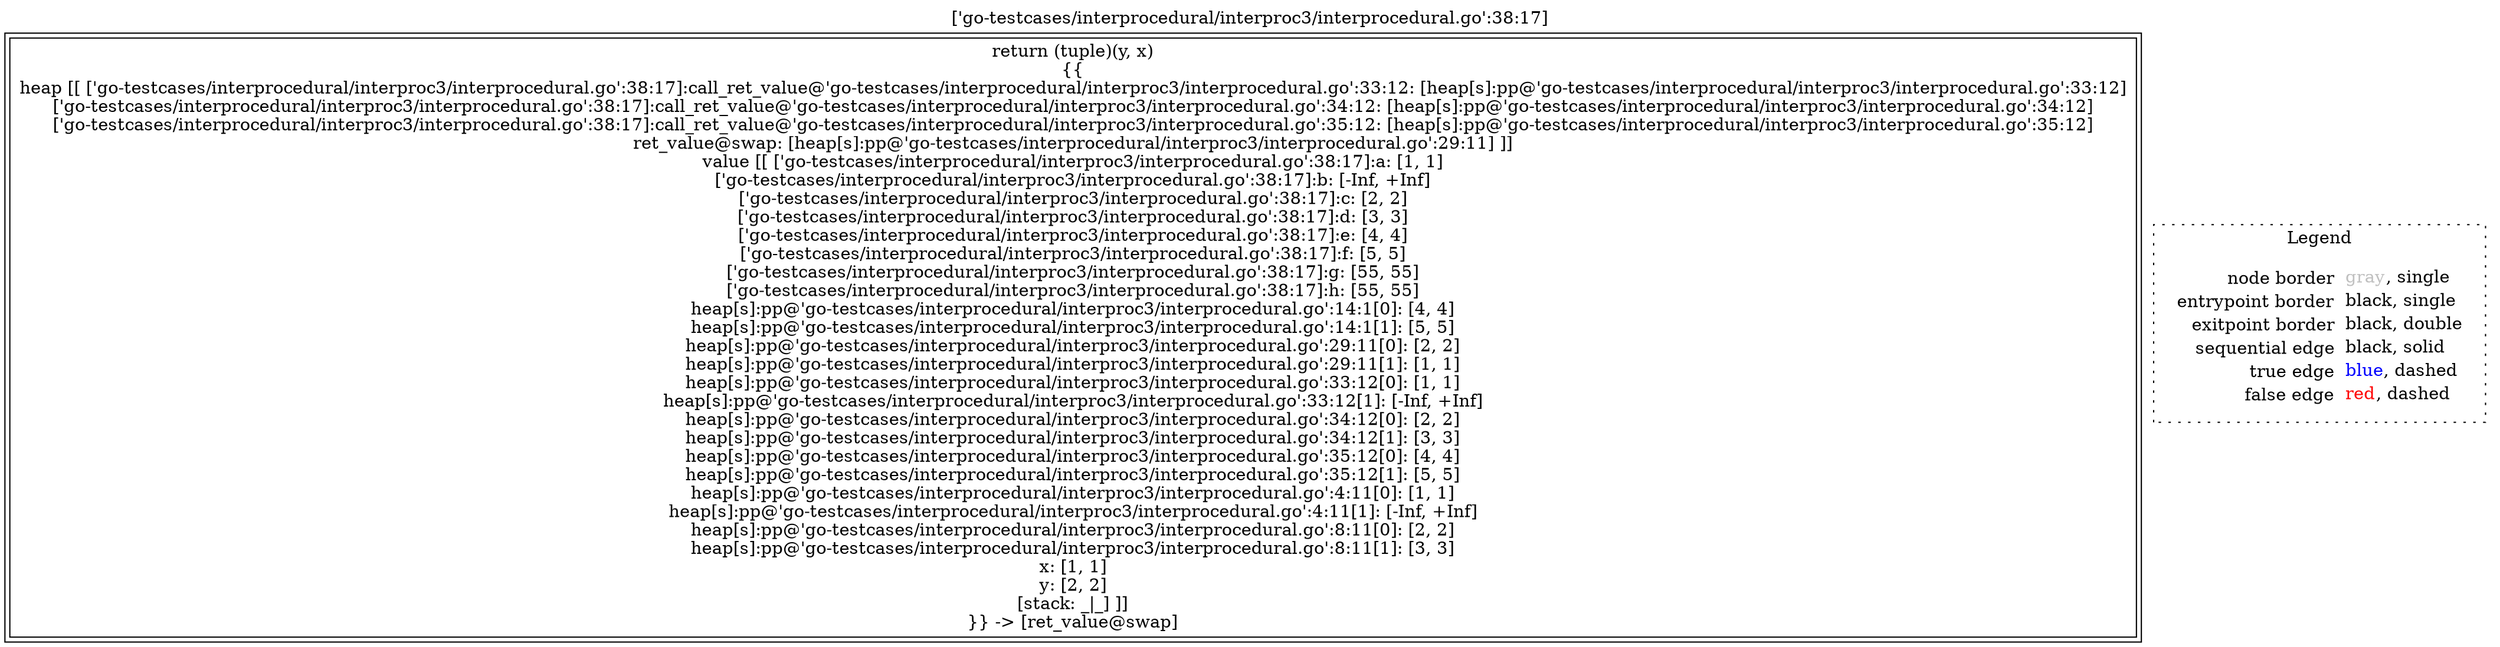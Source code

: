 digraph {
	labelloc="t";
	label="['go-testcases/interprocedural/interproc3/interprocedural.go':38:17]";
	"node0" [shape="rect",color="black",peripheries="2",label=<return (tuple)(y, x)<BR/>{{<BR/>heap [[ ['go-testcases/interprocedural/interproc3/interprocedural.go':38:17]:call_ret_value@'go-testcases/interprocedural/interproc3/interprocedural.go':33:12: [heap[s]:pp@'go-testcases/interprocedural/interproc3/interprocedural.go':33:12]<BR/>['go-testcases/interprocedural/interproc3/interprocedural.go':38:17]:call_ret_value@'go-testcases/interprocedural/interproc3/interprocedural.go':34:12: [heap[s]:pp@'go-testcases/interprocedural/interproc3/interprocedural.go':34:12]<BR/>['go-testcases/interprocedural/interproc3/interprocedural.go':38:17]:call_ret_value@'go-testcases/interprocedural/interproc3/interprocedural.go':35:12: [heap[s]:pp@'go-testcases/interprocedural/interproc3/interprocedural.go':35:12]<BR/>ret_value@swap: [heap[s]:pp@'go-testcases/interprocedural/interproc3/interprocedural.go':29:11] ]]<BR/>value [[ ['go-testcases/interprocedural/interproc3/interprocedural.go':38:17]:a: [1, 1]<BR/>['go-testcases/interprocedural/interproc3/interprocedural.go':38:17]:b: [-Inf, +Inf]<BR/>['go-testcases/interprocedural/interproc3/interprocedural.go':38:17]:c: [2, 2]<BR/>['go-testcases/interprocedural/interproc3/interprocedural.go':38:17]:d: [3, 3]<BR/>['go-testcases/interprocedural/interproc3/interprocedural.go':38:17]:e: [4, 4]<BR/>['go-testcases/interprocedural/interproc3/interprocedural.go':38:17]:f: [5, 5]<BR/>['go-testcases/interprocedural/interproc3/interprocedural.go':38:17]:g: [55, 55]<BR/>['go-testcases/interprocedural/interproc3/interprocedural.go':38:17]:h: [55, 55]<BR/>heap[s]:pp@'go-testcases/interprocedural/interproc3/interprocedural.go':14:1[0]: [4, 4]<BR/>heap[s]:pp@'go-testcases/interprocedural/interproc3/interprocedural.go':14:1[1]: [5, 5]<BR/>heap[s]:pp@'go-testcases/interprocedural/interproc3/interprocedural.go':29:11[0]: [2, 2]<BR/>heap[s]:pp@'go-testcases/interprocedural/interproc3/interprocedural.go':29:11[1]: [1, 1]<BR/>heap[s]:pp@'go-testcases/interprocedural/interproc3/interprocedural.go':33:12[0]: [1, 1]<BR/>heap[s]:pp@'go-testcases/interprocedural/interproc3/interprocedural.go':33:12[1]: [-Inf, +Inf]<BR/>heap[s]:pp@'go-testcases/interprocedural/interproc3/interprocedural.go':34:12[0]: [2, 2]<BR/>heap[s]:pp@'go-testcases/interprocedural/interproc3/interprocedural.go':34:12[1]: [3, 3]<BR/>heap[s]:pp@'go-testcases/interprocedural/interproc3/interprocedural.go':35:12[0]: [4, 4]<BR/>heap[s]:pp@'go-testcases/interprocedural/interproc3/interprocedural.go':35:12[1]: [5, 5]<BR/>heap[s]:pp@'go-testcases/interprocedural/interproc3/interprocedural.go':4:11[0]: [1, 1]<BR/>heap[s]:pp@'go-testcases/interprocedural/interproc3/interprocedural.go':4:11[1]: [-Inf, +Inf]<BR/>heap[s]:pp@'go-testcases/interprocedural/interproc3/interprocedural.go':8:11[0]: [2, 2]<BR/>heap[s]:pp@'go-testcases/interprocedural/interproc3/interprocedural.go':8:11[1]: [3, 3]<BR/>x: [1, 1]<BR/>y: [2, 2]<BR/>[stack: _|_] ]]<BR/>}} -&gt; [ret_value@swap]>];
subgraph cluster_legend {
	label="Legend";
	style=dotted;
	node [shape=plaintext];
	"legend" [label=<<table border="0" cellpadding="2" cellspacing="0" cellborder="0"><tr><td align="right">node border&nbsp;</td><td align="left"><font color="gray">gray</font>, single</td></tr><tr><td align="right">entrypoint border&nbsp;</td><td align="left"><font color="black">black</font>, single</td></tr><tr><td align="right">exitpoint border&nbsp;</td><td align="left"><font color="black">black</font>, double</td></tr><tr><td align="right">sequential edge&nbsp;</td><td align="left"><font color="black">black</font>, solid</td></tr><tr><td align="right">true edge&nbsp;</td><td align="left"><font color="blue">blue</font>, dashed</td></tr><tr><td align="right">false edge&nbsp;</td><td align="left"><font color="red">red</font>, dashed</td></tr></table>>];
}

}

